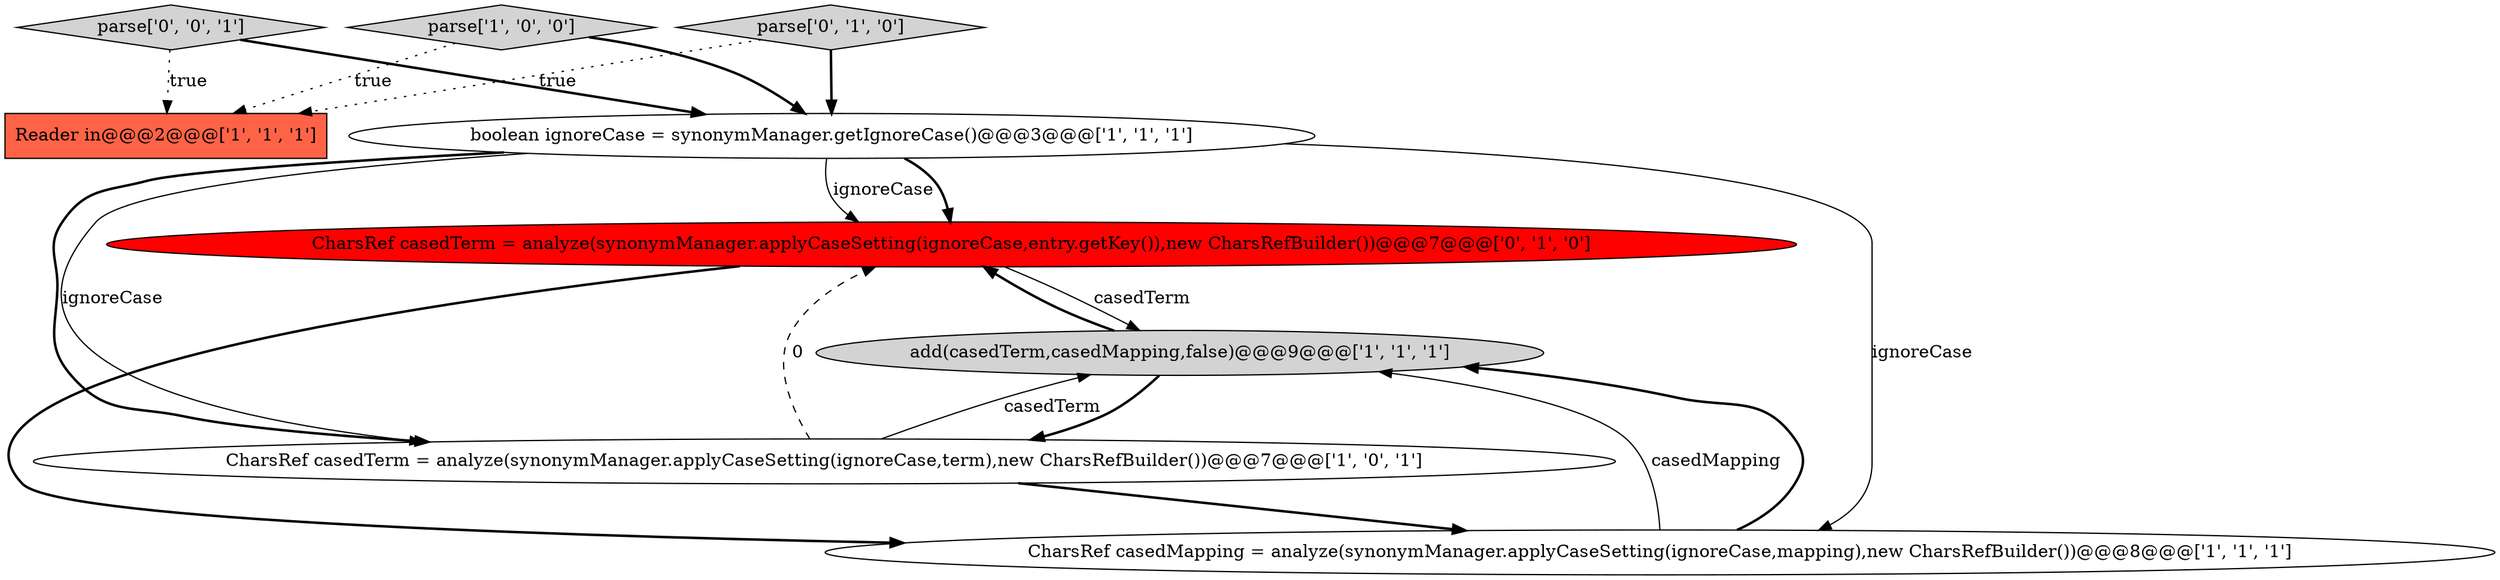 digraph {
8 [style = filled, label = "parse['0', '0', '1']", fillcolor = lightgray, shape = diamond image = "AAA0AAABBB3BBB"];
5 [style = filled, label = "parse['1', '0', '0']", fillcolor = lightgray, shape = diamond image = "AAA0AAABBB1BBB"];
2 [style = filled, label = "add(casedTerm,casedMapping,false)@@@9@@@['1', '1', '1']", fillcolor = lightgray, shape = ellipse image = "AAA0AAABBB1BBB"];
6 [style = filled, label = "CharsRef casedTerm = analyze(synonymManager.applyCaseSetting(ignoreCase,entry.getKey()),new CharsRefBuilder())@@@7@@@['0', '1', '0']", fillcolor = red, shape = ellipse image = "AAA1AAABBB2BBB"];
1 [style = filled, label = "CharsRef casedTerm = analyze(synonymManager.applyCaseSetting(ignoreCase,term),new CharsRefBuilder())@@@7@@@['1', '0', '1']", fillcolor = white, shape = ellipse image = "AAA0AAABBB1BBB"];
3 [style = filled, label = "boolean ignoreCase = synonymManager.getIgnoreCase()@@@3@@@['1', '1', '1']", fillcolor = white, shape = ellipse image = "AAA0AAABBB1BBB"];
0 [style = filled, label = "Reader in@@@2@@@['1', '1', '1']", fillcolor = tomato, shape = box image = "AAA0AAABBB1BBB"];
7 [style = filled, label = "parse['0', '1', '0']", fillcolor = lightgray, shape = diamond image = "AAA0AAABBB2BBB"];
4 [style = filled, label = "CharsRef casedMapping = analyze(synonymManager.applyCaseSetting(ignoreCase,mapping),new CharsRefBuilder())@@@8@@@['1', '1', '1']", fillcolor = white, shape = ellipse image = "AAA0AAABBB1BBB"];
5->3 [style = bold, label=""];
3->4 [style = solid, label="ignoreCase"];
3->1 [style = solid, label="ignoreCase"];
3->6 [style = solid, label="ignoreCase"];
1->4 [style = bold, label=""];
3->6 [style = bold, label=""];
6->4 [style = bold, label=""];
1->2 [style = solid, label="casedTerm"];
8->0 [style = dotted, label="true"];
4->2 [style = bold, label=""];
5->0 [style = dotted, label="true"];
3->1 [style = bold, label=""];
7->0 [style = dotted, label="true"];
1->6 [style = dashed, label="0"];
2->6 [style = bold, label=""];
2->1 [style = bold, label=""];
7->3 [style = bold, label=""];
6->2 [style = solid, label="casedTerm"];
4->2 [style = solid, label="casedMapping"];
8->3 [style = bold, label=""];
}
